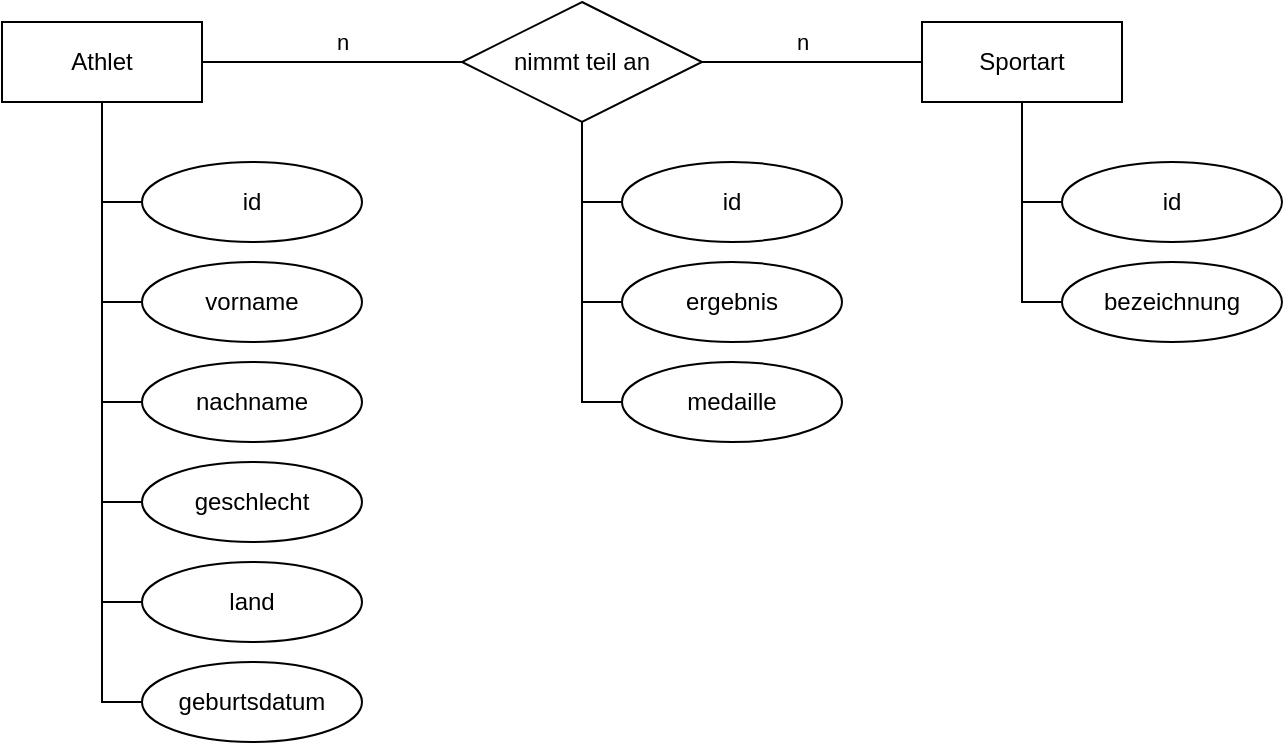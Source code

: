 <mxfile version="21.7.1" type="device">
  <diagram id="R2lEEEUBdFMjLlhIrx00" name="Page-1">
    <mxGraphModel dx="995" dy="547" grid="1" gridSize="10" guides="1" tooltips="1" connect="1" arrows="1" fold="1" page="1" pageScale="1" pageWidth="850" pageHeight="1100" math="0" shadow="0" extFonts="Permanent Marker^https://fonts.googleapis.com/css?family=Permanent+Marker">
      <root>
        <mxCell id="0" />
        <mxCell id="1" parent="0" />
        <mxCell id="o7ToTlVPX7nJttfSDphf-3" style="edgeStyle=orthogonalEdgeStyle;rounded=0;orthogonalLoop=1;jettySize=auto;html=1;exitX=0.5;exitY=1;exitDx=0;exitDy=0;entryX=0;entryY=0.5;entryDx=0;entryDy=0;endArrow=none;endFill=0;" edge="1" parent="1" source="o7ToTlVPX7nJttfSDphf-1" target="o7ToTlVPX7nJttfSDphf-2">
          <mxGeometry relative="1" as="geometry" />
        </mxCell>
        <mxCell id="o7ToTlVPX7nJttfSDphf-8" style="edgeStyle=orthogonalEdgeStyle;rounded=0;orthogonalLoop=1;jettySize=auto;html=1;exitX=0.5;exitY=1;exitDx=0;exitDy=0;entryX=0;entryY=0.5;entryDx=0;entryDy=0;endArrow=none;endFill=0;" edge="1" parent="1" source="o7ToTlVPX7nJttfSDphf-1" target="o7ToTlVPX7nJttfSDphf-4">
          <mxGeometry relative="1" as="geometry" />
        </mxCell>
        <mxCell id="o7ToTlVPX7nJttfSDphf-9" style="edgeStyle=orthogonalEdgeStyle;rounded=0;orthogonalLoop=1;jettySize=auto;html=1;exitX=0.5;exitY=1;exitDx=0;exitDy=0;entryX=0;entryY=0.5;entryDx=0;entryDy=0;endArrow=none;endFill=0;" edge="1" parent="1" source="o7ToTlVPX7nJttfSDphf-1" target="o7ToTlVPX7nJttfSDphf-7">
          <mxGeometry relative="1" as="geometry" />
        </mxCell>
        <mxCell id="o7ToTlVPX7nJttfSDphf-10" style="edgeStyle=orthogonalEdgeStyle;rounded=0;orthogonalLoop=1;jettySize=auto;html=1;exitX=0.5;exitY=1;exitDx=0;exitDy=0;entryX=0;entryY=0.5;entryDx=0;entryDy=0;endArrow=none;endFill=0;" edge="1" parent="1" source="o7ToTlVPX7nJttfSDphf-1" target="o7ToTlVPX7nJttfSDphf-6">
          <mxGeometry relative="1" as="geometry" />
        </mxCell>
        <mxCell id="o7ToTlVPX7nJttfSDphf-11" style="edgeStyle=orthogonalEdgeStyle;rounded=0;orthogonalLoop=1;jettySize=auto;html=1;exitX=0.5;exitY=1;exitDx=0;exitDy=0;entryX=0;entryY=0.5;entryDx=0;entryDy=0;endArrow=none;endFill=0;" edge="1" parent="1" source="o7ToTlVPX7nJttfSDphf-1" target="o7ToTlVPX7nJttfSDphf-5">
          <mxGeometry relative="1" as="geometry" />
        </mxCell>
        <mxCell id="o7ToTlVPX7nJttfSDphf-29" style="edgeStyle=orthogonalEdgeStyle;rounded=0;orthogonalLoop=1;jettySize=auto;html=1;exitX=0.5;exitY=1;exitDx=0;exitDy=0;entryX=0;entryY=0.5;entryDx=0;entryDy=0;endArrow=none;endFill=0;" edge="1" parent="1" source="o7ToTlVPX7nJttfSDphf-1" target="o7ToTlVPX7nJttfSDphf-28">
          <mxGeometry relative="1" as="geometry" />
        </mxCell>
        <mxCell id="o7ToTlVPX7nJttfSDphf-1" value="Athlet" style="rounded=0;whiteSpace=wrap;html=1;" vertex="1" parent="1">
          <mxGeometry x="90" y="80" width="100" height="40" as="geometry" />
        </mxCell>
        <mxCell id="o7ToTlVPX7nJttfSDphf-2" value="id" style="ellipse;whiteSpace=wrap;html=1;" vertex="1" parent="1">
          <mxGeometry x="160" y="150" width="110" height="40" as="geometry" />
        </mxCell>
        <mxCell id="o7ToTlVPX7nJttfSDphf-4" value="vorname" style="ellipse;whiteSpace=wrap;html=1;" vertex="1" parent="1">
          <mxGeometry x="160" y="200" width="110" height="40" as="geometry" />
        </mxCell>
        <mxCell id="o7ToTlVPX7nJttfSDphf-5" value="land" style="ellipse;whiteSpace=wrap;html=1;" vertex="1" parent="1">
          <mxGeometry x="160" y="350" width="110" height="40" as="geometry" />
        </mxCell>
        <mxCell id="o7ToTlVPX7nJttfSDphf-6" value="nachname" style="ellipse;whiteSpace=wrap;html=1;" vertex="1" parent="1">
          <mxGeometry x="160" y="250" width="110" height="40" as="geometry" />
        </mxCell>
        <mxCell id="o7ToTlVPX7nJttfSDphf-7" value="geschlecht" style="ellipse;whiteSpace=wrap;html=1;" vertex="1" parent="1">
          <mxGeometry x="160" y="300" width="110" height="40" as="geometry" />
        </mxCell>
        <mxCell id="o7ToTlVPX7nJttfSDphf-12" style="edgeStyle=orthogonalEdgeStyle;rounded=0;orthogonalLoop=1;jettySize=auto;html=1;exitX=0.5;exitY=1;exitDx=0;exitDy=0;entryX=0;entryY=0.5;entryDx=0;entryDy=0;endArrow=none;endFill=0;" edge="1" parent="1" source="o7ToTlVPX7nJttfSDphf-14" target="o7ToTlVPX7nJttfSDphf-15">
          <mxGeometry relative="1" as="geometry" />
        </mxCell>
        <mxCell id="o7ToTlVPX7nJttfSDphf-13" style="edgeStyle=orthogonalEdgeStyle;rounded=0;orthogonalLoop=1;jettySize=auto;html=1;exitX=0.5;exitY=1;exitDx=0;exitDy=0;entryX=0;entryY=0.5;entryDx=0;entryDy=0;endArrow=none;endFill=0;" edge="1" parent="1" source="o7ToTlVPX7nJttfSDphf-14" target="o7ToTlVPX7nJttfSDphf-16">
          <mxGeometry relative="1" as="geometry" />
        </mxCell>
        <mxCell id="o7ToTlVPX7nJttfSDphf-14" value="Sportart" style="rounded=0;whiteSpace=wrap;html=1;" vertex="1" parent="1">
          <mxGeometry x="550" y="80" width="100" height="40" as="geometry" />
        </mxCell>
        <mxCell id="o7ToTlVPX7nJttfSDphf-15" value="id" style="ellipse;whiteSpace=wrap;html=1;" vertex="1" parent="1">
          <mxGeometry x="620" y="150" width="110" height="40" as="geometry" />
        </mxCell>
        <mxCell id="o7ToTlVPX7nJttfSDphf-16" value="bezeichnung" style="ellipse;whiteSpace=wrap;html=1;" vertex="1" parent="1">
          <mxGeometry x="620" y="200" width="110" height="40" as="geometry" />
        </mxCell>
        <mxCell id="o7ToTlVPX7nJttfSDphf-18" value="n" style="edgeStyle=orthogonalEdgeStyle;rounded=0;orthogonalLoop=1;jettySize=auto;html=1;exitX=1;exitY=0.5;exitDx=0;exitDy=0;entryX=0;entryY=0.5;entryDx=0;entryDy=0;endArrow=none;endFill=0;" edge="1" parent="1" source="o7ToTlVPX7nJttfSDphf-17" target="o7ToTlVPX7nJttfSDphf-14">
          <mxGeometry x="-0.091" y="10" relative="1" as="geometry">
            <mxPoint as="offset" />
          </mxGeometry>
        </mxCell>
        <mxCell id="o7ToTlVPX7nJttfSDphf-19" value="n" style="edgeStyle=orthogonalEdgeStyle;rounded=0;orthogonalLoop=1;jettySize=auto;html=1;exitX=0;exitY=0.5;exitDx=0;exitDy=0;entryX=1;entryY=0.5;entryDx=0;entryDy=0;endArrow=none;endFill=0;" edge="1" parent="1" source="o7ToTlVPX7nJttfSDphf-17" target="o7ToTlVPX7nJttfSDphf-1">
          <mxGeometry x="-0.077" y="-10" relative="1" as="geometry">
            <mxPoint as="offset" />
          </mxGeometry>
        </mxCell>
        <mxCell id="o7ToTlVPX7nJttfSDphf-23" style="edgeStyle=orthogonalEdgeStyle;rounded=0;orthogonalLoop=1;jettySize=auto;html=1;exitX=0.5;exitY=1;exitDx=0;exitDy=0;entryX=0;entryY=0.5;entryDx=0;entryDy=0;endArrow=none;endFill=0;" edge="1" parent="1" source="o7ToTlVPX7nJttfSDphf-17" target="o7ToTlVPX7nJttfSDphf-20">
          <mxGeometry relative="1" as="geometry" />
        </mxCell>
        <mxCell id="o7ToTlVPX7nJttfSDphf-25" style="edgeStyle=orthogonalEdgeStyle;rounded=0;orthogonalLoop=1;jettySize=auto;html=1;exitX=0.5;exitY=1;exitDx=0;exitDy=0;entryX=0;entryY=0.5;entryDx=0;entryDy=0;endArrow=none;endFill=0;" edge="1" parent="1" source="o7ToTlVPX7nJttfSDphf-17" target="o7ToTlVPX7nJttfSDphf-21">
          <mxGeometry relative="1" as="geometry" />
        </mxCell>
        <mxCell id="o7ToTlVPX7nJttfSDphf-17" value="nimmt teil an" style="rhombus;whiteSpace=wrap;html=1;" vertex="1" parent="1">
          <mxGeometry x="320" y="70" width="120" height="60" as="geometry" />
        </mxCell>
        <mxCell id="o7ToTlVPX7nJttfSDphf-20" value="ergebnis" style="ellipse;whiteSpace=wrap;html=1;" vertex="1" parent="1">
          <mxGeometry x="400" y="200" width="110" height="40" as="geometry" />
        </mxCell>
        <mxCell id="o7ToTlVPX7nJttfSDphf-21" value="medaille" style="ellipse;whiteSpace=wrap;html=1;" vertex="1" parent="1">
          <mxGeometry x="400" y="250" width="110" height="40" as="geometry" />
        </mxCell>
        <mxCell id="o7ToTlVPX7nJttfSDphf-27" style="edgeStyle=orthogonalEdgeStyle;rounded=0;orthogonalLoop=1;jettySize=auto;html=1;exitX=0;exitY=0.5;exitDx=0;exitDy=0;endArrow=none;endFill=0;" edge="1" parent="1" source="o7ToTlVPX7nJttfSDphf-26">
          <mxGeometry relative="1" as="geometry">
            <mxPoint x="380" y="130" as="targetPoint" />
          </mxGeometry>
        </mxCell>
        <mxCell id="o7ToTlVPX7nJttfSDphf-26" value="id" style="ellipse;whiteSpace=wrap;html=1;" vertex="1" parent="1">
          <mxGeometry x="400" y="150" width="110" height="40" as="geometry" />
        </mxCell>
        <mxCell id="o7ToTlVPX7nJttfSDphf-28" value="geburtsdatum" style="ellipse;whiteSpace=wrap;html=1;" vertex="1" parent="1">
          <mxGeometry x="160" y="400" width="110" height="40" as="geometry" />
        </mxCell>
      </root>
    </mxGraphModel>
  </diagram>
</mxfile>
